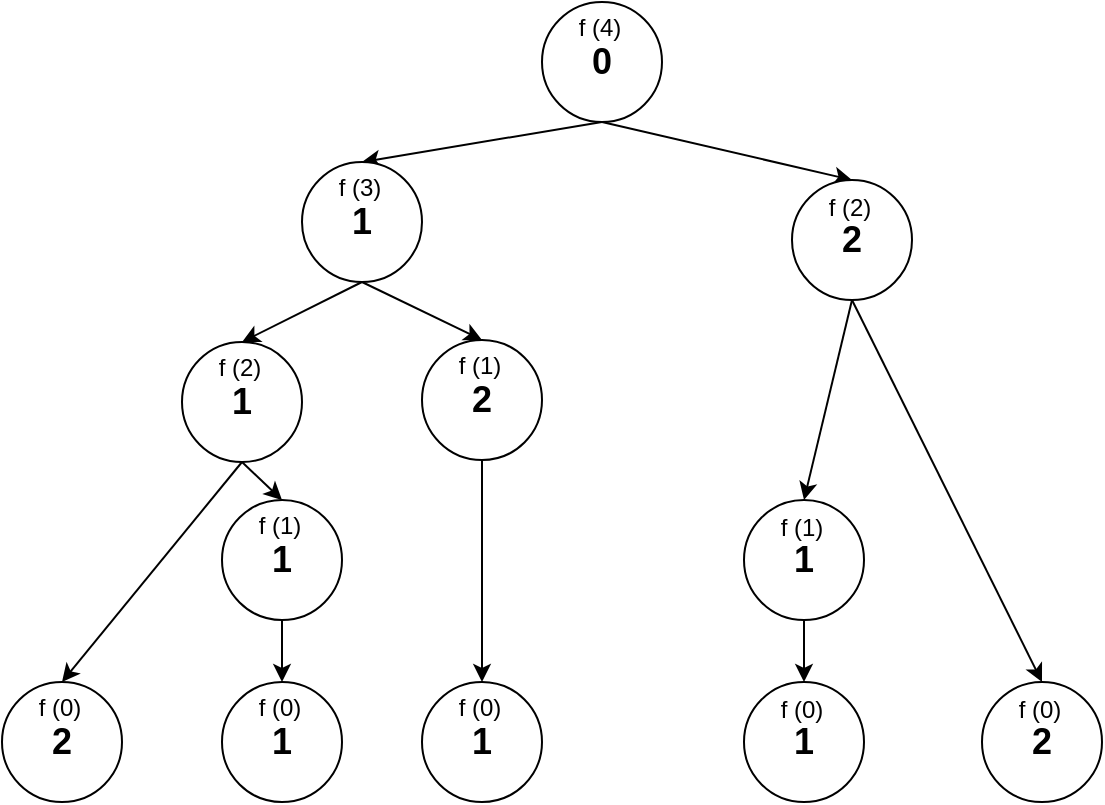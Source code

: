 <mxfile version="17.4.5" type="github">
  <diagram id="sn-Xa5F51a8iSMJslYyV" name="第 1 页">
    <mxGraphModel dx="1591" dy="763" grid="1" gridSize="10" guides="1" tooltips="1" connect="1" arrows="1" fold="1" page="1" pageScale="1" pageWidth="827" pageHeight="1169" math="0" shadow="0">
      <root>
        <mxCell id="0" />
        <mxCell id="1" parent="0" />
        <mxCell id="MGi_BoDogT2WPM0yTLJ8-32" style="edgeStyle=none;rounded=0;orthogonalLoop=1;jettySize=auto;html=1;entryX=0.5;entryY=0;entryDx=0;entryDy=0;fontSize=18;exitX=0.5;exitY=1;exitDx=0;exitDy=0;fillColor=#FF9999;" edge="1" parent="1" source="MGi_BoDogT2WPM0yTLJ8-1" target="MGi_BoDogT2WPM0yTLJ8-6">
          <mxGeometry relative="1" as="geometry" />
        </mxCell>
        <mxCell id="MGi_BoDogT2WPM0yTLJ8-33" style="edgeStyle=none;rounded=0;orthogonalLoop=1;jettySize=auto;html=1;entryX=0.5;entryY=0;entryDx=0;entryDy=0;fontSize=18;exitX=0.5;exitY=1;exitDx=0;exitDy=0;" edge="1" parent="1" source="MGi_BoDogT2WPM0yTLJ8-1" target="MGi_BoDogT2WPM0yTLJ8-9">
          <mxGeometry relative="1" as="geometry" />
        </mxCell>
        <mxCell id="MGi_BoDogT2WPM0yTLJ8-1" value="&lt;b&gt;&lt;font style=&quot;font-size: 18px&quot;&gt;0&lt;/font&gt;&lt;/b&gt;" style="ellipse;whiteSpace=wrap;html=1;aspect=fixed;" vertex="1" parent="1">
          <mxGeometry x="360" y="10" width="60" height="60" as="geometry" />
        </mxCell>
        <mxCell id="MGi_BoDogT2WPM0yTLJ8-5" value="f (4)" style="text;html=1;strokeColor=none;fillColor=none;align=center;verticalAlign=middle;whiteSpace=wrap;rounded=0;" vertex="1" parent="1">
          <mxGeometry x="366" y="18" width="46" height="10" as="geometry" />
        </mxCell>
        <mxCell id="MGi_BoDogT2WPM0yTLJ8-34" style="edgeStyle=none;rounded=0;orthogonalLoop=1;jettySize=auto;html=1;exitX=0.5;exitY=1;exitDx=0;exitDy=0;entryX=0.5;entryY=0;entryDx=0;entryDy=0;fontSize=18;" edge="1" parent="1" source="MGi_BoDogT2WPM0yTLJ8-6" target="MGi_BoDogT2WPM0yTLJ8-11">
          <mxGeometry relative="1" as="geometry" />
        </mxCell>
        <mxCell id="MGi_BoDogT2WPM0yTLJ8-35" style="edgeStyle=none;rounded=0;orthogonalLoop=1;jettySize=auto;html=1;exitX=0.5;exitY=1;exitDx=0;exitDy=0;entryX=0.5;entryY=0;entryDx=0;entryDy=0;fontSize=18;" edge="1" parent="1" source="MGi_BoDogT2WPM0yTLJ8-6" target="MGi_BoDogT2WPM0yTLJ8-20">
          <mxGeometry relative="1" as="geometry" />
        </mxCell>
        <mxCell id="MGi_BoDogT2WPM0yTLJ8-6" value="&lt;b&gt;&lt;font style=&quot;font-size: 18px&quot;&gt;1&lt;/font&gt;&lt;/b&gt;" style="ellipse;whiteSpace=wrap;html=1;aspect=fixed;" vertex="1" parent="1">
          <mxGeometry x="240" y="90" width="60" height="60" as="geometry" />
        </mxCell>
        <mxCell id="MGi_BoDogT2WPM0yTLJ8-7" value="f (3)" style="text;html=1;strokeColor=none;fillColor=none;align=center;verticalAlign=middle;whiteSpace=wrap;rounded=0;" vertex="1" parent="1">
          <mxGeometry x="246" y="98" width="46" height="10" as="geometry" />
        </mxCell>
        <mxCell id="MGi_BoDogT2WPM0yTLJ8-40" style="edgeStyle=none;rounded=0;orthogonalLoop=1;jettySize=auto;html=1;exitX=0.5;exitY=1;exitDx=0;exitDy=0;entryX=0.5;entryY=0;entryDx=0;entryDy=0;fontSize=18;" edge="1" parent="1" source="MGi_BoDogT2WPM0yTLJ8-9" target="MGi_BoDogT2WPM0yTLJ8-14">
          <mxGeometry relative="1" as="geometry" />
        </mxCell>
        <mxCell id="MGi_BoDogT2WPM0yTLJ8-41" style="edgeStyle=none;rounded=0;orthogonalLoop=1;jettySize=auto;html=1;exitX=0.5;exitY=1;exitDx=0;exitDy=0;entryX=0.5;entryY=0;entryDx=0;entryDy=0;fontSize=18;" edge="1" parent="1" source="MGi_BoDogT2WPM0yTLJ8-9" target="MGi_BoDogT2WPM0yTLJ8-16">
          <mxGeometry relative="1" as="geometry" />
        </mxCell>
        <mxCell id="MGi_BoDogT2WPM0yTLJ8-9" value="&lt;span style=&quot;font-size: 18px&quot;&gt;&lt;b&gt;2&lt;/b&gt;&lt;/span&gt;" style="ellipse;whiteSpace=wrap;html=1;aspect=fixed;" vertex="1" parent="1">
          <mxGeometry x="485" y="99" width="60" height="60" as="geometry" />
        </mxCell>
        <mxCell id="MGi_BoDogT2WPM0yTLJ8-10" value="f (2)" style="text;html=1;strokeColor=none;fillColor=none;align=center;verticalAlign=middle;whiteSpace=wrap;rounded=0;" vertex="1" parent="1">
          <mxGeometry x="491" y="108" width="46" height="10" as="geometry" />
        </mxCell>
        <mxCell id="MGi_BoDogT2WPM0yTLJ8-36" style="edgeStyle=none;rounded=0;orthogonalLoop=1;jettySize=auto;html=1;exitX=0.5;exitY=1;exitDx=0;exitDy=0;entryX=0.5;entryY=0;entryDx=0;entryDy=0;fontSize=18;" edge="1" parent="1" source="MGi_BoDogT2WPM0yTLJ8-11" target="MGi_BoDogT2WPM0yTLJ8-24">
          <mxGeometry relative="1" as="geometry" />
        </mxCell>
        <mxCell id="MGi_BoDogT2WPM0yTLJ8-37" style="edgeStyle=none;rounded=0;orthogonalLoop=1;jettySize=auto;html=1;exitX=0.5;exitY=1;exitDx=0;exitDy=0;entryX=0.5;entryY=0;entryDx=0;entryDy=0;fontSize=18;" edge="1" parent="1" source="MGi_BoDogT2WPM0yTLJ8-11" target="MGi_BoDogT2WPM0yTLJ8-26">
          <mxGeometry relative="1" as="geometry" />
        </mxCell>
        <mxCell id="MGi_BoDogT2WPM0yTLJ8-11" value="&lt;b&gt;&lt;font style=&quot;font-size: 18px&quot;&gt;1&lt;/font&gt;&lt;/b&gt;" style="ellipse;whiteSpace=wrap;html=1;aspect=fixed;" vertex="1" parent="1">
          <mxGeometry x="180" y="180" width="60" height="60" as="geometry" />
        </mxCell>
        <mxCell id="MGi_BoDogT2WPM0yTLJ8-12" value="f (2)" style="text;html=1;strokeColor=none;fillColor=none;align=center;verticalAlign=middle;whiteSpace=wrap;rounded=0;" vertex="1" parent="1">
          <mxGeometry x="186" y="188" width="46" height="10" as="geometry" />
        </mxCell>
        <mxCell id="MGi_BoDogT2WPM0yTLJ8-43" style="edgeStyle=none;rounded=0;orthogonalLoop=1;jettySize=auto;html=1;exitX=0.5;exitY=1;exitDx=0;exitDy=0;entryX=0.5;entryY=0;entryDx=0;entryDy=0;fontSize=18;strokeColor=#000000;fillColor=#FF9999;" edge="1" parent="1" source="MGi_BoDogT2WPM0yTLJ8-14" target="MGi_BoDogT2WPM0yTLJ8-18">
          <mxGeometry relative="1" as="geometry" />
        </mxCell>
        <mxCell id="MGi_BoDogT2WPM0yTLJ8-14" value="&lt;span style=&quot;font-size: 18px&quot;&gt;&lt;b&gt;1&lt;/b&gt;&lt;/span&gt;" style="ellipse;whiteSpace=wrap;html=1;aspect=fixed;" vertex="1" parent="1">
          <mxGeometry x="461" y="259" width="60" height="60" as="geometry" />
        </mxCell>
        <mxCell id="MGi_BoDogT2WPM0yTLJ8-15" value="f (1)" style="text;html=1;strokeColor=none;fillColor=none;align=center;verticalAlign=middle;whiteSpace=wrap;rounded=0;" vertex="1" parent="1">
          <mxGeometry x="467" y="268" width="46" height="10" as="geometry" />
        </mxCell>
        <mxCell id="MGi_BoDogT2WPM0yTLJ8-16" value="&lt;span style=&quot;font-size: 18px&quot;&gt;&lt;b&gt;2&lt;/b&gt;&lt;/span&gt;" style="ellipse;whiteSpace=wrap;html=1;aspect=fixed;" vertex="1" parent="1">
          <mxGeometry x="580" y="350" width="60" height="60" as="geometry" />
        </mxCell>
        <mxCell id="MGi_BoDogT2WPM0yTLJ8-17" value="f (0)" style="text;html=1;strokeColor=none;fillColor=none;align=center;verticalAlign=middle;whiteSpace=wrap;rounded=0;" vertex="1" parent="1">
          <mxGeometry x="586" y="359" width="46" height="10" as="geometry" />
        </mxCell>
        <mxCell id="MGi_BoDogT2WPM0yTLJ8-18" value="&lt;span style=&quot;font-size: 18px&quot;&gt;&lt;b&gt;1&lt;/b&gt;&lt;/span&gt;" style="ellipse;whiteSpace=wrap;html=1;aspect=fixed;" vertex="1" parent="1">
          <mxGeometry x="461" y="350" width="60" height="60" as="geometry" />
        </mxCell>
        <mxCell id="MGi_BoDogT2WPM0yTLJ8-19" value="f (0)" style="text;html=1;strokeColor=none;fillColor=none;align=center;verticalAlign=middle;whiteSpace=wrap;rounded=0;" vertex="1" parent="1">
          <mxGeometry x="467" y="359" width="46" height="10" as="geometry" />
        </mxCell>
        <mxCell id="MGi_BoDogT2WPM0yTLJ8-39" style="edgeStyle=none;rounded=0;orthogonalLoop=1;jettySize=auto;html=1;exitX=0.5;exitY=1;exitDx=0;exitDy=0;entryX=0.5;entryY=0;entryDx=0;entryDy=0;fontSize=18;" edge="1" parent="1" source="MGi_BoDogT2WPM0yTLJ8-20" target="MGi_BoDogT2WPM0yTLJ8-22">
          <mxGeometry relative="1" as="geometry" />
        </mxCell>
        <mxCell id="MGi_BoDogT2WPM0yTLJ8-20" value="&lt;span style=&quot;font-size: 18px&quot;&gt;&lt;b&gt;2&lt;/b&gt;&lt;/span&gt;" style="ellipse;whiteSpace=wrap;html=1;aspect=fixed;" vertex="1" parent="1">
          <mxGeometry x="300" y="179" width="60" height="60" as="geometry" />
        </mxCell>
        <mxCell id="MGi_BoDogT2WPM0yTLJ8-21" value="f (1)" style="text;html=1;strokeColor=none;fillColor=none;align=center;verticalAlign=middle;whiteSpace=wrap;rounded=0;" vertex="1" parent="1">
          <mxGeometry x="306" y="187" width="46" height="10" as="geometry" />
        </mxCell>
        <mxCell id="MGi_BoDogT2WPM0yTLJ8-22" value="&lt;span style=&quot;font-size: 18px&quot;&gt;&lt;b&gt;1&lt;/b&gt;&lt;/span&gt;" style="ellipse;whiteSpace=wrap;html=1;aspect=fixed;" vertex="1" parent="1">
          <mxGeometry x="300" y="350" width="60" height="60" as="geometry" />
        </mxCell>
        <mxCell id="MGi_BoDogT2WPM0yTLJ8-23" value="f (0)" style="text;html=1;strokeColor=none;fillColor=none;align=center;verticalAlign=middle;whiteSpace=wrap;rounded=0;" vertex="1" parent="1">
          <mxGeometry x="306" y="358" width="46" height="10" as="geometry" />
        </mxCell>
        <mxCell id="MGi_BoDogT2WPM0yTLJ8-24" value="&lt;span style=&quot;font-size: 18px&quot;&gt;&lt;b&gt;2&lt;/b&gt;&lt;/span&gt;" style="ellipse;whiteSpace=wrap;html=1;aspect=fixed;" vertex="1" parent="1">
          <mxGeometry x="90" y="350" width="60" height="60" as="geometry" />
        </mxCell>
        <mxCell id="MGi_BoDogT2WPM0yTLJ8-25" value="f (0)" style="text;html=1;strokeColor=none;fillColor=none;align=center;verticalAlign=middle;whiteSpace=wrap;rounded=0;" vertex="1" parent="1">
          <mxGeometry x="96" y="358" width="46" height="10" as="geometry" />
        </mxCell>
        <mxCell id="MGi_BoDogT2WPM0yTLJ8-38" style="edgeStyle=none;rounded=0;orthogonalLoop=1;jettySize=auto;html=1;exitX=0.5;exitY=1;exitDx=0;exitDy=0;entryX=0.5;entryY=0;entryDx=0;entryDy=0;fontSize=18;" edge="1" parent="1" source="MGi_BoDogT2WPM0yTLJ8-26" target="MGi_BoDogT2WPM0yTLJ8-28">
          <mxGeometry relative="1" as="geometry" />
        </mxCell>
        <mxCell id="MGi_BoDogT2WPM0yTLJ8-26" value="&lt;span style=&quot;font-size: 18px&quot;&gt;&lt;b&gt;1&lt;/b&gt;&lt;/span&gt;" style="ellipse;whiteSpace=wrap;html=1;aspect=fixed;" vertex="1" parent="1">
          <mxGeometry x="200" y="259" width="60" height="60" as="geometry" />
        </mxCell>
        <mxCell id="MGi_BoDogT2WPM0yTLJ8-27" value="f (1)" style="text;html=1;strokeColor=none;fillColor=none;align=center;verticalAlign=middle;whiteSpace=wrap;rounded=0;" vertex="1" parent="1">
          <mxGeometry x="206" y="267" width="46" height="10" as="geometry" />
        </mxCell>
        <mxCell id="MGi_BoDogT2WPM0yTLJ8-28" value="&lt;span style=&quot;font-size: 18px&quot;&gt;&lt;b&gt;1&lt;/b&gt;&lt;/span&gt;" style="ellipse;whiteSpace=wrap;html=1;aspect=fixed;" vertex="1" parent="1">
          <mxGeometry x="200" y="350" width="60" height="60" as="geometry" />
        </mxCell>
        <mxCell id="MGi_BoDogT2WPM0yTLJ8-29" value="f (0)" style="text;html=1;strokeColor=none;fillColor=none;align=center;verticalAlign=middle;whiteSpace=wrap;rounded=0;" vertex="1" parent="1">
          <mxGeometry x="206" y="358" width="46" height="10" as="geometry" />
        </mxCell>
      </root>
    </mxGraphModel>
  </diagram>
</mxfile>
